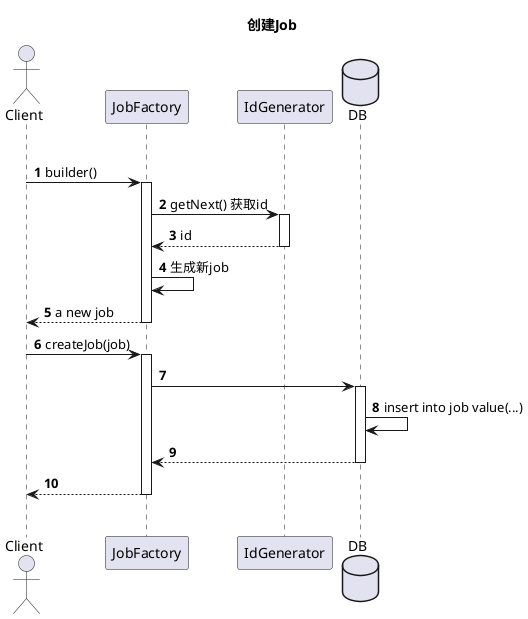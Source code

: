 @startuml
autonumber
title 创建Job
|||

actor Client
Client -> JobFactory: builder()
activate JobFactory
JobFactory -> IdGenerator: getNext() 获取id
activate IdGenerator
IdGenerator --> JobFactory: id
deactivate IdGenerator
JobFactory -> JobFactory: 生成新job
JobFactory --> Client: a new job
deactivate JobFactory

Client -> JobFactory: createJob(job)

database DB
activate JobFactory
JobFactory -> DB
activate DB
DB -> DB: insert into job value(...)
DB --> JobFactory
deactivate DB
JobFactory --> Client
deactivate JobFactory

|||
@enduml